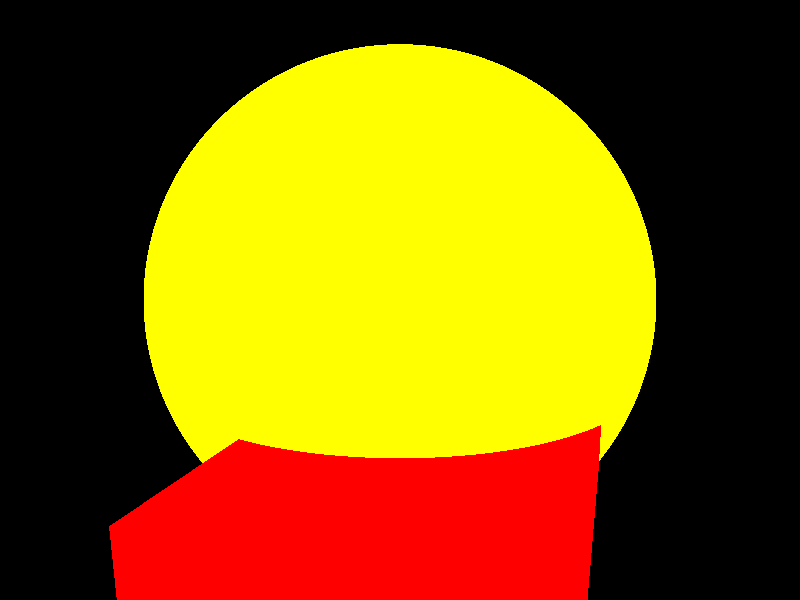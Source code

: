#include "colors.inc"
#include "shapes.inc"

camera {
    location <0, 2, -3>
    look_at <0, 1, 2>
}

sphere {
    <0, 1, 2>, 2
    texture {
        pigment { color Yellow }
    }
}

light_source { <2, 4, -3> color White }

box {
    <-1, 0, -1>
    <1, 0.5, 3>
    texture {
        pigment { color Red }
    }
    rotate y*20
}
